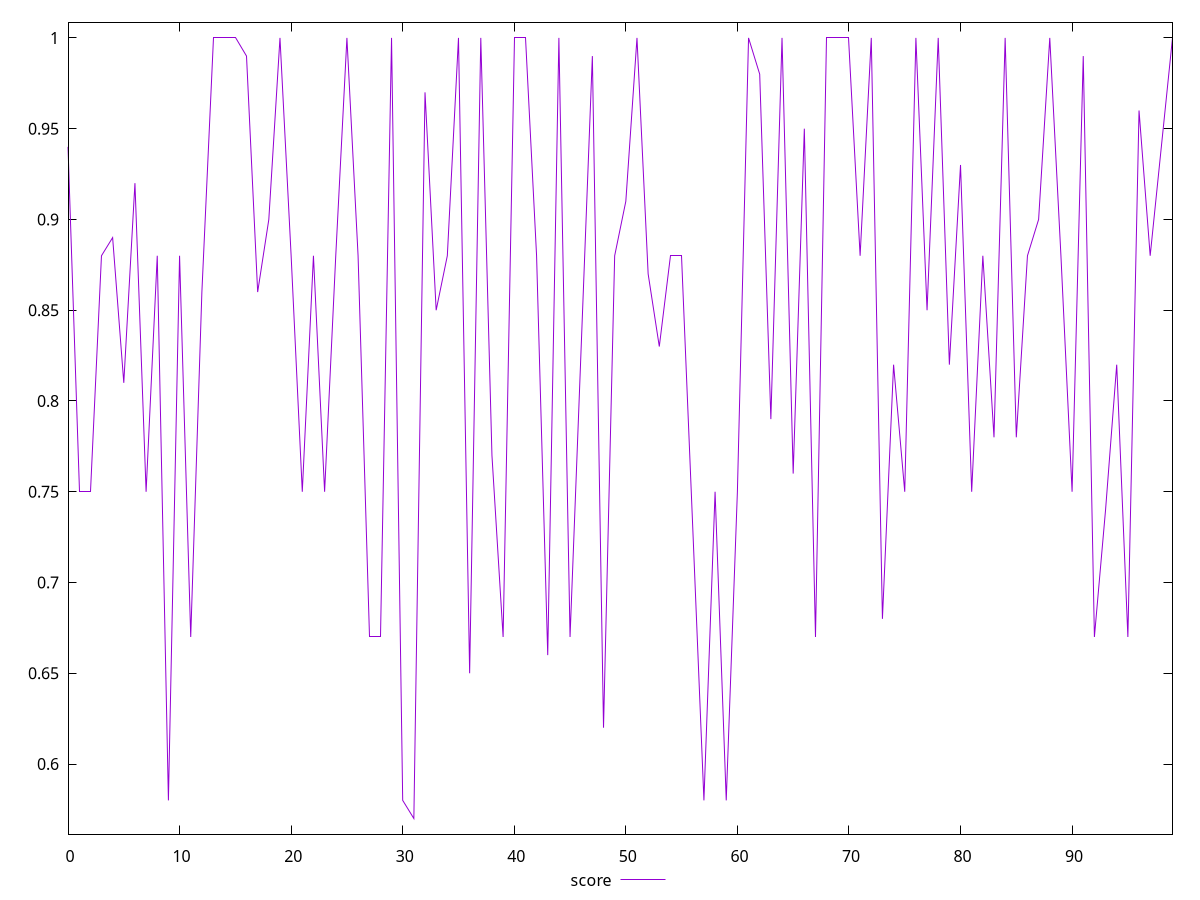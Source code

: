 reset

$score <<EOF
0 0.94
1 0.75
2 0.75
3 0.88
4 0.89
5 0.81
6 0.92
7 0.75
8 0.88
9 0.58
10 0.88
11 0.67
12 0.86
13 1
14 1
15 1
16 0.99
17 0.86
18 0.9
19 1
20 0.88
21 0.75
22 0.88
23 0.75
24 0.88
25 1
26 0.88
27 0.67
28 0.67
29 1
30 0.58
31 0.57
32 0.97
33 0.85
34 0.88
35 1
36 0.65
37 1
38 0.77
39 0.67
40 1
41 1
42 0.88
43 0.66
44 1
45 0.67
46 0.83
47 0.99
48 0.62
49 0.88
50 0.91
51 1
52 0.87
53 0.83
54 0.88
55 0.88
56 0.73
57 0.58
58 0.75
59 0.58
60 0.75
61 1
62 0.98
63 0.79
64 1
65 0.76
66 0.95
67 0.67
68 1
69 1
70 1
71 0.88
72 1
73 0.68
74 0.82
75 0.75
76 1
77 0.85
78 1
79 0.82
80 0.93
81 0.75
82 0.88
83 0.78
84 1
85 0.78
86 0.88
87 0.9
88 1
89 0.88
90 0.75
91 0.99
92 0.67
93 0.74
94 0.82
95 0.67
96 0.96
97 0.88
98 0.94
99 1
EOF

set key outside below
set xrange [0:99]
set yrange [0.5613999999999999:1.0086]
set trange [0.5613999999999999:1.0086]
set terminal svg size 640, 500 enhanced background rgb 'white'
set output "report_00013_2021-02-09T12-04-24.940Z/unused-css-rules/samples/pages/score/values.svg"

plot $score title "score" with line

reset
